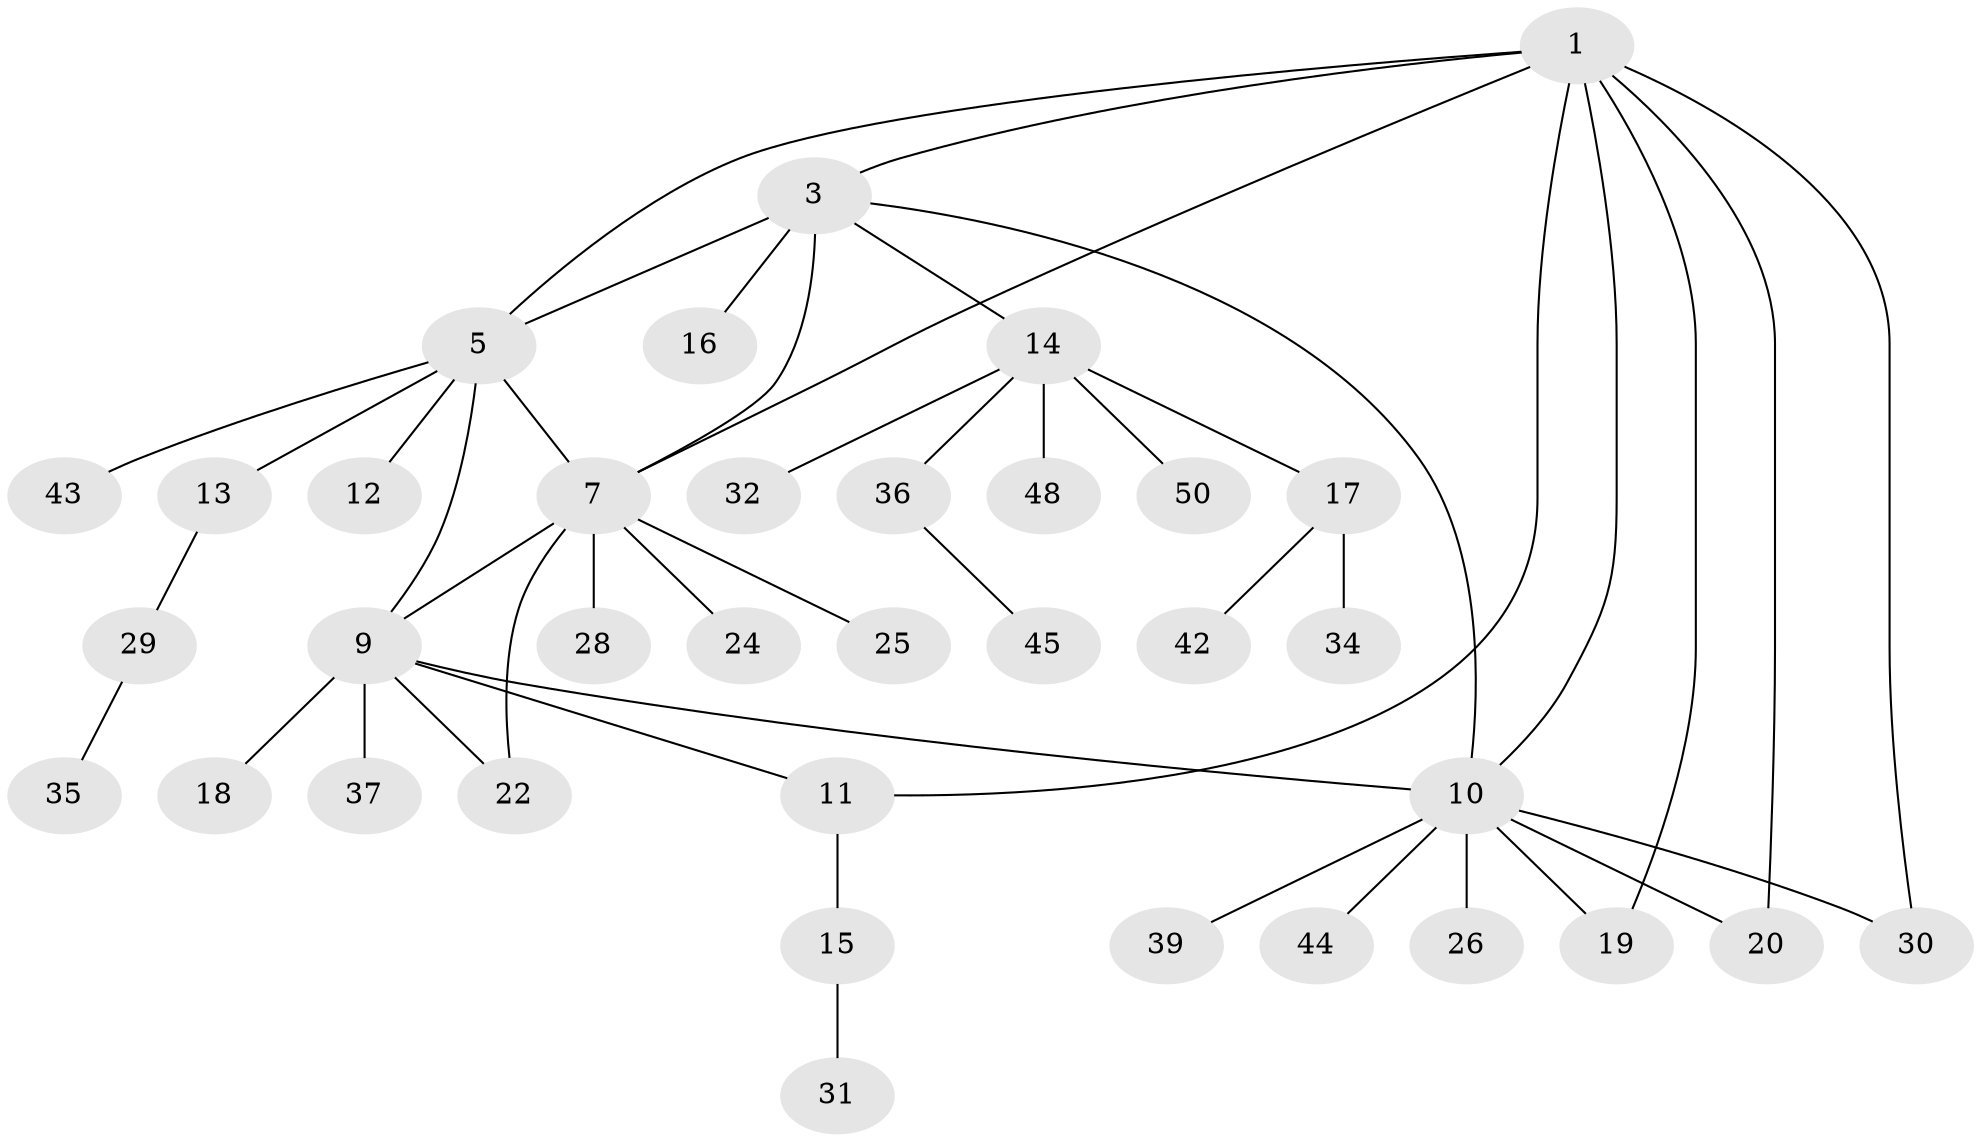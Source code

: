 // original degree distribution, {7: 0.04, 3: 0.1, 4: 0.08, 5: 0.02, 6: 0.04, 10: 0.02, 1: 0.44, 2: 0.26}
// Generated by graph-tools (version 1.1) at 2025/42/03/06/25 10:42:08]
// undirected, 36 vertices, 46 edges
graph export_dot {
graph [start="1"]
  node [color=gray90,style=filled];
  1 [super="+2"];
  3 [super="+4"];
  5 [super="+6"];
  7 [super="+8"];
  9 [super="+21"];
  10 [super="+49"];
  11 [super="+27"];
  12;
  13;
  14 [super="+40"];
  15 [super="+23"];
  16;
  17;
  18;
  19;
  20;
  22;
  24;
  25;
  26;
  28 [super="+47"];
  29 [super="+33"];
  30;
  31 [super="+46"];
  32;
  34 [super="+41"];
  35;
  36 [super="+38"];
  37;
  39;
  42;
  43;
  44;
  45;
  48;
  50;
  1 -- 5;
  1 -- 10;
  1 -- 19;
  1 -- 20;
  1 -- 30;
  1 -- 3;
  1 -- 11;
  1 -- 7;
  3 -- 14;
  3 -- 16;
  3 -- 7;
  3 -- 10;
  3 -- 5;
  5 -- 12;
  5 -- 13;
  5 -- 43;
  5 -- 9;
  5 -- 7;
  7 -- 9;
  7 -- 22;
  7 -- 24;
  7 -- 25;
  7 -- 28;
  9 -- 10;
  9 -- 18;
  9 -- 22;
  9 -- 11;
  9 -- 37;
  10 -- 19;
  10 -- 20;
  10 -- 26;
  10 -- 30;
  10 -- 39;
  10 -- 44;
  11 -- 15;
  13 -- 29;
  14 -- 17;
  14 -- 32;
  14 -- 36;
  14 -- 50;
  14 -- 48;
  15 -- 31;
  17 -- 34;
  17 -- 42;
  29 -- 35;
  36 -- 45;
}

